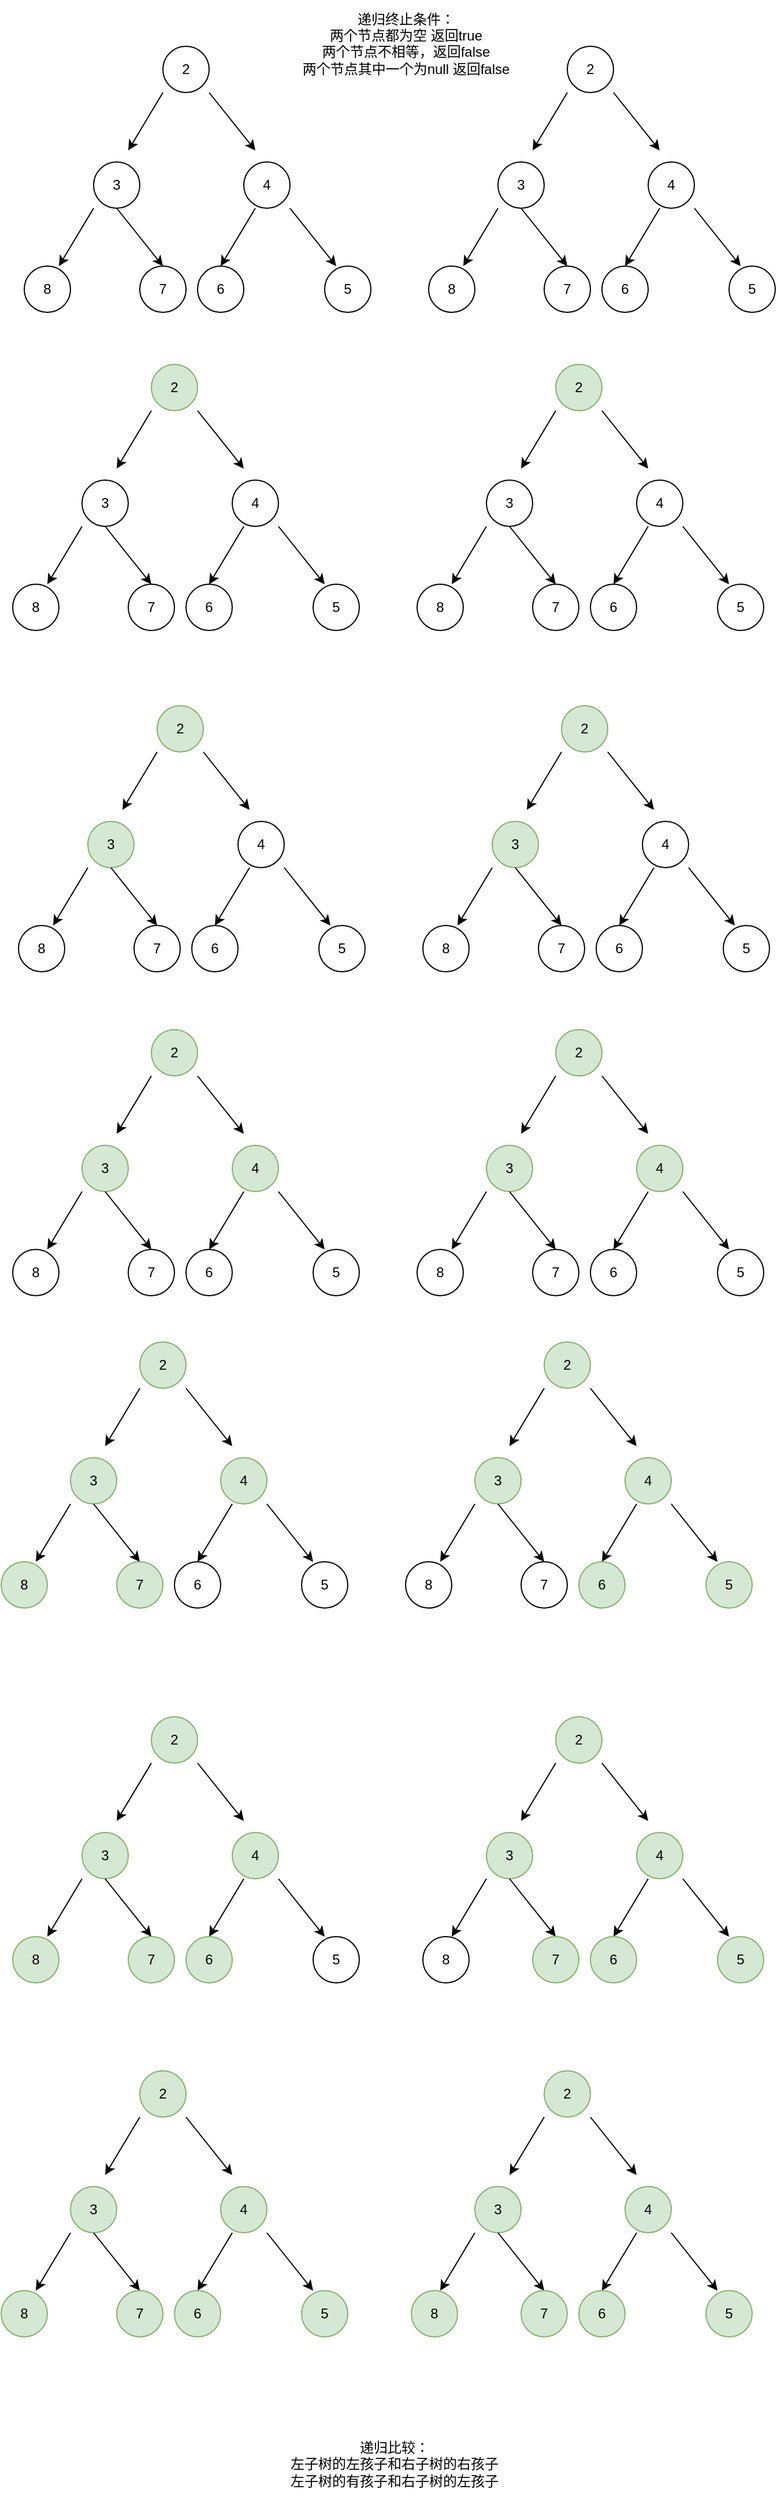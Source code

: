 <mxfile version="28.0.9">
  <diagram name="第 1 页" id="DvBqL60HD2wJzUJgZ8ju">
    <mxGraphModel dx="1426" dy="785" grid="1" gridSize="10" guides="1" tooltips="1" connect="1" arrows="1" fold="1" page="1" pageScale="1" pageWidth="827" pageHeight="1169" math="0" shadow="0">
      <root>
        <mxCell id="0" />
        <mxCell id="1" parent="0" />
        <mxCell id="a-yUPIUQInHSvUVOcxe_-1" value="2" style="ellipse;whiteSpace=wrap;html=1;aspect=fixed;" vertex="1" parent="1">
          <mxGeometry x="160" y="80" width="40" height="40" as="geometry" />
        </mxCell>
        <mxCell id="a-yUPIUQInHSvUVOcxe_-3" value="" style="endArrow=classic;html=1;rounded=0;" edge="1" parent="1">
          <mxGeometry width="50" height="50" relative="1" as="geometry">
            <mxPoint x="160" y="120" as="sourcePoint" />
            <mxPoint x="130" y="170" as="targetPoint" />
          </mxGeometry>
        </mxCell>
        <mxCell id="a-yUPIUQInHSvUVOcxe_-4" value="" style="endArrow=classic;html=1;rounded=0;" edge="1" parent="1">
          <mxGeometry width="50" height="50" relative="1" as="geometry">
            <mxPoint x="200" y="120" as="sourcePoint" />
            <mxPoint x="240" y="170" as="targetPoint" />
          </mxGeometry>
        </mxCell>
        <mxCell id="a-yUPIUQInHSvUVOcxe_-6" value="3" style="ellipse;whiteSpace=wrap;html=1;aspect=fixed;" vertex="1" parent="1">
          <mxGeometry x="100" y="180" width="40" height="40" as="geometry" />
        </mxCell>
        <mxCell id="a-yUPIUQInHSvUVOcxe_-7" value="4" style="ellipse;whiteSpace=wrap;html=1;aspect=fixed;" vertex="1" parent="1">
          <mxGeometry x="230" y="180" width="40" height="40" as="geometry" />
        </mxCell>
        <mxCell id="a-yUPIUQInHSvUVOcxe_-8" value="" style="endArrow=classic;html=1;rounded=0;" edge="1" parent="1">
          <mxGeometry width="50" height="50" relative="1" as="geometry">
            <mxPoint x="100" y="220" as="sourcePoint" />
            <mxPoint x="70" y="270" as="targetPoint" />
          </mxGeometry>
        </mxCell>
        <mxCell id="a-yUPIUQInHSvUVOcxe_-9" value="" style="endArrow=classic;html=1;rounded=0;" edge="1" parent="1">
          <mxGeometry width="50" height="50" relative="1" as="geometry">
            <mxPoint x="270" y="220" as="sourcePoint" />
            <mxPoint x="310" y="270" as="targetPoint" />
          </mxGeometry>
        </mxCell>
        <mxCell id="a-yUPIUQInHSvUVOcxe_-10" value="8" style="ellipse;whiteSpace=wrap;html=1;aspect=fixed;" vertex="1" parent="1">
          <mxGeometry x="40" y="270" width="40" height="40" as="geometry" />
        </mxCell>
        <mxCell id="a-yUPIUQInHSvUVOcxe_-11" value="5" style="ellipse;whiteSpace=wrap;html=1;aspect=fixed;" vertex="1" parent="1">
          <mxGeometry x="300" y="270" width="40" height="40" as="geometry" />
        </mxCell>
        <mxCell id="a-yUPIUQInHSvUVOcxe_-12" value="" style="endArrow=classic;html=1;rounded=0;" edge="1" parent="1">
          <mxGeometry width="50" height="50" relative="1" as="geometry">
            <mxPoint x="120" y="220" as="sourcePoint" />
            <mxPoint x="160" y="270" as="targetPoint" />
          </mxGeometry>
        </mxCell>
        <mxCell id="a-yUPIUQInHSvUVOcxe_-13" value="" style="endArrow=classic;html=1;rounded=0;" edge="1" parent="1">
          <mxGeometry width="50" height="50" relative="1" as="geometry">
            <mxPoint x="240" y="220" as="sourcePoint" />
            <mxPoint x="210" y="270" as="targetPoint" />
          </mxGeometry>
        </mxCell>
        <mxCell id="a-yUPIUQInHSvUVOcxe_-14" value="7" style="ellipse;whiteSpace=wrap;html=1;aspect=fixed;" vertex="1" parent="1">
          <mxGeometry x="140" y="270" width="40" height="40" as="geometry" />
        </mxCell>
        <mxCell id="a-yUPIUQInHSvUVOcxe_-15" value="6" style="ellipse;whiteSpace=wrap;html=1;aspect=fixed;" vertex="1" parent="1">
          <mxGeometry x="190" y="270" width="40" height="40" as="geometry" />
        </mxCell>
        <mxCell id="a-yUPIUQInHSvUVOcxe_-16" value="2" style="ellipse;whiteSpace=wrap;html=1;aspect=fixed;" vertex="1" parent="1">
          <mxGeometry x="510" y="80" width="40" height="40" as="geometry" />
        </mxCell>
        <mxCell id="a-yUPIUQInHSvUVOcxe_-17" value="" style="endArrow=classic;html=1;rounded=0;" edge="1" parent="1">
          <mxGeometry width="50" height="50" relative="1" as="geometry">
            <mxPoint x="510" y="120" as="sourcePoint" />
            <mxPoint x="480" y="170" as="targetPoint" />
          </mxGeometry>
        </mxCell>
        <mxCell id="a-yUPIUQInHSvUVOcxe_-18" value="" style="endArrow=classic;html=1;rounded=0;" edge="1" parent="1">
          <mxGeometry width="50" height="50" relative="1" as="geometry">
            <mxPoint x="550" y="120" as="sourcePoint" />
            <mxPoint x="590" y="170" as="targetPoint" />
          </mxGeometry>
        </mxCell>
        <mxCell id="a-yUPIUQInHSvUVOcxe_-19" value="3" style="ellipse;whiteSpace=wrap;html=1;aspect=fixed;" vertex="1" parent="1">
          <mxGeometry x="450" y="180" width="40" height="40" as="geometry" />
        </mxCell>
        <mxCell id="a-yUPIUQInHSvUVOcxe_-20" value="4" style="ellipse;whiteSpace=wrap;html=1;aspect=fixed;" vertex="1" parent="1">
          <mxGeometry x="580" y="180" width="40" height="40" as="geometry" />
        </mxCell>
        <mxCell id="a-yUPIUQInHSvUVOcxe_-21" value="" style="endArrow=classic;html=1;rounded=0;" edge="1" parent="1">
          <mxGeometry width="50" height="50" relative="1" as="geometry">
            <mxPoint x="450" y="220" as="sourcePoint" />
            <mxPoint x="420" y="270" as="targetPoint" />
          </mxGeometry>
        </mxCell>
        <mxCell id="a-yUPIUQInHSvUVOcxe_-22" value="" style="endArrow=classic;html=1;rounded=0;" edge="1" parent="1">
          <mxGeometry width="50" height="50" relative="1" as="geometry">
            <mxPoint x="620" y="220" as="sourcePoint" />
            <mxPoint x="660" y="270" as="targetPoint" />
          </mxGeometry>
        </mxCell>
        <mxCell id="a-yUPIUQInHSvUVOcxe_-23" value="8" style="ellipse;whiteSpace=wrap;html=1;aspect=fixed;" vertex="1" parent="1">
          <mxGeometry x="390" y="270" width="40" height="40" as="geometry" />
        </mxCell>
        <mxCell id="a-yUPIUQInHSvUVOcxe_-24" value="5" style="ellipse;whiteSpace=wrap;html=1;aspect=fixed;" vertex="1" parent="1">
          <mxGeometry x="650" y="270" width="40" height="40" as="geometry" />
        </mxCell>
        <mxCell id="a-yUPIUQInHSvUVOcxe_-25" value="" style="endArrow=classic;html=1;rounded=0;" edge="1" parent="1">
          <mxGeometry width="50" height="50" relative="1" as="geometry">
            <mxPoint x="470" y="220" as="sourcePoint" />
            <mxPoint x="510" y="270" as="targetPoint" />
          </mxGeometry>
        </mxCell>
        <mxCell id="a-yUPIUQInHSvUVOcxe_-26" value="" style="endArrow=classic;html=1;rounded=0;" edge="1" parent="1">
          <mxGeometry width="50" height="50" relative="1" as="geometry">
            <mxPoint x="590" y="220" as="sourcePoint" />
            <mxPoint x="560" y="270" as="targetPoint" />
          </mxGeometry>
        </mxCell>
        <mxCell id="a-yUPIUQInHSvUVOcxe_-27" value="7" style="ellipse;whiteSpace=wrap;html=1;aspect=fixed;" vertex="1" parent="1">
          <mxGeometry x="490" y="270" width="40" height="40" as="geometry" />
        </mxCell>
        <mxCell id="a-yUPIUQInHSvUVOcxe_-28" value="6" style="ellipse;whiteSpace=wrap;html=1;aspect=fixed;" vertex="1" parent="1">
          <mxGeometry x="540" y="270" width="40" height="40" as="geometry" />
        </mxCell>
        <mxCell id="a-yUPIUQInHSvUVOcxe_-30" value="递归终止条件：&lt;div&gt;两个节点都为空 返回true&lt;div&gt;两个节点不相等，返回false&lt;/div&gt;&lt;div&gt;两个节点其中一个为null 返回false&lt;/div&gt;&lt;div&gt;&lt;br&gt;&lt;/div&gt;&lt;/div&gt;" style="text;html=1;align=center;verticalAlign=middle;resizable=0;points=[];autosize=1;strokeColor=none;fillColor=none;" vertex="1" parent="1">
          <mxGeometry x="270" y="40" width="200" height="90" as="geometry" />
        </mxCell>
        <mxCell id="a-yUPIUQInHSvUVOcxe_-31" value="2" style="ellipse;whiteSpace=wrap;html=1;aspect=fixed;fillColor=#d5e8d4;strokeColor=#82b366;" vertex="1" parent="1">
          <mxGeometry x="150" y="355" width="40" height="40" as="geometry" />
        </mxCell>
        <mxCell id="a-yUPIUQInHSvUVOcxe_-32" value="" style="endArrow=classic;html=1;rounded=0;" edge="1" parent="1">
          <mxGeometry width="50" height="50" relative="1" as="geometry">
            <mxPoint x="150" y="395" as="sourcePoint" />
            <mxPoint x="120" y="445" as="targetPoint" />
          </mxGeometry>
        </mxCell>
        <mxCell id="a-yUPIUQInHSvUVOcxe_-33" value="" style="endArrow=classic;html=1;rounded=0;" edge="1" parent="1">
          <mxGeometry width="50" height="50" relative="1" as="geometry">
            <mxPoint x="190" y="395" as="sourcePoint" />
            <mxPoint x="230" y="445" as="targetPoint" />
          </mxGeometry>
        </mxCell>
        <mxCell id="a-yUPIUQInHSvUVOcxe_-34" value="3" style="ellipse;whiteSpace=wrap;html=1;aspect=fixed;" vertex="1" parent="1">
          <mxGeometry x="90" y="455" width="40" height="40" as="geometry" />
        </mxCell>
        <mxCell id="a-yUPIUQInHSvUVOcxe_-35" value="4" style="ellipse;whiteSpace=wrap;html=1;aspect=fixed;" vertex="1" parent="1">
          <mxGeometry x="220" y="455" width="40" height="40" as="geometry" />
        </mxCell>
        <mxCell id="a-yUPIUQInHSvUVOcxe_-36" value="" style="endArrow=classic;html=1;rounded=0;" edge="1" parent="1">
          <mxGeometry width="50" height="50" relative="1" as="geometry">
            <mxPoint x="90" y="495" as="sourcePoint" />
            <mxPoint x="60" y="545" as="targetPoint" />
          </mxGeometry>
        </mxCell>
        <mxCell id="a-yUPIUQInHSvUVOcxe_-37" value="" style="endArrow=classic;html=1;rounded=0;" edge="1" parent="1">
          <mxGeometry width="50" height="50" relative="1" as="geometry">
            <mxPoint x="260" y="495" as="sourcePoint" />
            <mxPoint x="300" y="545" as="targetPoint" />
          </mxGeometry>
        </mxCell>
        <mxCell id="a-yUPIUQInHSvUVOcxe_-38" value="8" style="ellipse;whiteSpace=wrap;html=1;aspect=fixed;" vertex="1" parent="1">
          <mxGeometry x="30" y="545" width="40" height="40" as="geometry" />
        </mxCell>
        <mxCell id="a-yUPIUQInHSvUVOcxe_-39" value="5" style="ellipse;whiteSpace=wrap;html=1;aspect=fixed;" vertex="1" parent="1">
          <mxGeometry x="290" y="545" width="40" height="40" as="geometry" />
        </mxCell>
        <mxCell id="a-yUPIUQInHSvUVOcxe_-40" value="" style="endArrow=classic;html=1;rounded=0;" edge="1" parent="1">
          <mxGeometry width="50" height="50" relative="1" as="geometry">
            <mxPoint x="110" y="495" as="sourcePoint" />
            <mxPoint x="150" y="545" as="targetPoint" />
          </mxGeometry>
        </mxCell>
        <mxCell id="a-yUPIUQInHSvUVOcxe_-41" value="" style="endArrow=classic;html=1;rounded=0;" edge="1" parent="1">
          <mxGeometry width="50" height="50" relative="1" as="geometry">
            <mxPoint x="230" y="495" as="sourcePoint" />
            <mxPoint x="200" y="545" as="targetPoint" />
          </mxGeometry>
        </mxCell>
        <mxCell id="a-yUPIUQInHSvUVOcxe_-42" value="7" style="ellipse;whiteSpace=wrap;html=1;aspect=fixed;" vertex="1" parent="1">
          <mxGeometry x="130" y="545" width="40" height="40" as="geometry" />
        </mxCell>
        <mxCell id="a-yUPIUQInHSvUVOcxe_-43" value="6" style="ellipse;whiteSpace=wrap;html=1;aspect=fixed;" vertex="1" parent="1">
          <mxGeometry x="180" y="545" width="40" height="40" as="geometry" />
        </mxCell>
        <mxCell id="a-yUPIUQInHSvUVOcxe_-44" value="2" style="ellipse;whiteSpace=wrap;html=1;aspect=fixed;fillColor=#d5e8d4;strokeColor=#82b366;" vertex="1" parent="1">
          <mxGeometry x="500" y="355" width="40" height="40" as="geometry" />
        </mxCell>
        <mxCell id="a-yUPIUQInHSvUVOcxe_-45" value="" style="endArrow=classic;html=1;rounded=0;" edge="1" parent="1">
          <mxGeometry width="50" height="50" relative="1" as="geometry">
            <mxPoint x="500" y="395" as="sourcePoint" />
            <mxPoint x="470" y="445" as="targetPoint" />
          </mxGeometry>
        </mxCell>
        <mxCell id="a-yUPIUQInHSvUVOcxe_-46" value="" style="endArrow=classic;html=1;rounded=0;" edge="1" parent="1">
          <mxGeometry width="50" height="50" relative="1" as="geometry">
            <mxPoint x="540" y="395" as="sourcePoint" />
            <mxPoint x="580" y="445" as="targetPoint" />
          </mxGeometry>
        </mxCell>
        <mxCell id="a-yUPIUQInHSvUVOcxe_-47" value="3" style="ellipse;whiteSpace=wrap;html=1;aspect=fixed;" vertex="1" parent="1">
          <mxGeometry x="440" y="455" width="40" height="40" as="geometry" />
        </mxCell>
        <mxCell id="a-yUPIUQInHSvUVOcxe_-48" value="4" style="ellipse;whiteSpace=wrap;html=1;aspect=fixed;" vertex="1" parent="1">
          <mxGeometry x="570" y="455" width="40" height="40" as="geometry" />
        </mxCell>
        <mxCell id="a-yUPIUQInHSvUVOcxe_-49" value="" style="endArrow=classic;html=1;rounded=0;" edge="1" parent="1">
          <mxGeometry width="50" height="50" relative="1" as="geometry">
            <mxPoint x="440" y="495" as="sourcePoint" />
            <mxPoint x="410" y="545" as="targetPoint" />
          </mxGeometry>
        </mxCell>
        <mxCell id="a-yUPIUQInHSvUVOcxe_-50" value="" style="endArrow=classic;html=1;rounded=0;" edge="1" parent="1">
          <mxGeometry width="50" height="50" relative="1" as="geometry">
            <mxPoint x="610" y="495" as="sourcePoint" />
            <mxPoint x="650" y="545" as="targetPoint" />
          </mxGeometry>
        </mxCell>
        <mxCell id="a-yUPIUQInHSvUVOcxe_-51" value="8" style="ellipse;whiteSpace=wrap;html=1;aspect=fixed;" vertex="1" parent="1">
          <mxGeometry x="380" y="545" width="40" height="40" as="geometry" />
        </mxCell>
        <mxCell id="a-yUPIUQInHSvUVOcxe_-52" value="5" style="ellipse;whiteSpace=wrap;html=1;aspect=fixed;" vertex="1" parent="1">
          <mxGeometry x="640" y="545" width="40" height="40" as="geometry" />
        </mxCell>
        <mxCell id="a-yUPIUQInHSvUVOcxe_-53" value="" style="endArrow=classic;html=1;rounded=0;" edge="1" parent="1">
          <mxGeometry width="50" height="50" relative="1" as="geometry">
            <mxPoint x="460" y="495" as="sourcePoint" />
            <mxPoint x="500" y="545" as="targetPoint" />
          </mxGeometry>
        </mxCell>
        <mxCell id="a-yUPIUQInHSvUVOcxe_-54" value="" style="endArrow=classic;html=1;rounded=0;" edge="1" parent="1">
          <mxGeometry width="50" height="50" relative="1" as="geometry">
            <mxPoint x="580" y="495" as="sourcePoint" />
            <mxPoint x="550" y="545" as="targetPoint" />
          </mxGeometry>
        </mxCell>
        <mxCell id="a-yUPIUQInHSvUVOcxe_-55" value="7" style="ellipse;whiteSpace=wrap;html=1;aspect=fixed;" vertex="1" parent="1">
          <mxGeometry x="480" y="545" width="40" height="40" as="geometry" />
        </mxCell>
        <mxCell id="a-yUPIUQInHSvUVOcxe_-56" value="6" style="ellipse;whiteSpace=wrap;html=1;aspect=fixed;" vertex="1" parent="1">
          <mxGeometry x="530" y="545" width="40" height="40" as="geometry" />
        </mxCell>
        <mxCell id="a-yUPIUQInHSvUVOcxe_-57" value="2" style="ellipse;whiteSpace=wrap;html=1;aspect=fixed;fillColor=#d5e8d4;strokeColor=#82b366;" vertex="1" parent="1">
          <mxGeometry x="155" y="650" width="40" height="40" as="geometry" />
        </mxCell>
        <mxCell id="a-yUPIUQInHSvUVOcxe_-58" value="" style="endArrow=classic;html=1;rounded=0;" edge="1" parent="1">
          <mxGeometry width="50" height="50" relative="1" as="geometry">
            <mxPoint x="155" y="690" as="sourcePoint" />
            <mxPoint x="125" y="740" as="targetPoint" />
          </mxGeometry>
        </mxCell>
        <mxCell id="a-yUPIUQInHSvUVOcxe_-59" value="" style="endArrow=classic;html=1;rounded=0;" edge="1" parent="1">
          <mxGeometry width="50" height="50" relative="1" as="geometry">
            <mxPoint x="195" y="690" as="sourcePoint" />
            <mxPoint x="235" y="740" as="targetPoint" />
          </mxGeometry>
        </mxCell>
        <mxCell id="a-yUPIUQInHSvUVOcxe_-60" value="3" style="ellipse;whiteSpace=wrap;html=1;aspect=fixed;fillColor=#d5e8d4;strokeColor=#82b366;" vertex="1" parent="1">
          <mxGeometry x="95" y="750" width="40" height="40" as="geometry" />
        </mxCell>
        <mxCell id="a-yUPIUQInHSvUVOcxe_-61" value="4" style="ellipse;whiteSpace=wrap;html=1;aspect=fixed;" vertex="1" parent="1">
          <mxGeometry x="225" y="750" width="40" height="40" as="geometry" />
        </mxCell>
        <mxCell id="a-yUPIUQInHSvUVOcxe_-62" value="" style="endArrow=classic;html=1;rounded=0;" edge="1" parent="1">
          <mxGeometry width="50" height="50" relative="1" as="geometry">
            <mxPoint x="95" y="790" as="sourcePoint" />
            <mxPoint x="65" y="840" as="targetPoint" />
          </mxGeometry>
        </mxCell>
        <mxCell id="a-yUPIUQInHSvUVOcxe_-63" value="" style="endArrow=classic;html=1;rounded=0;" edge="1" parent="1">
          <mxGeometry width="50" height="50" relative="1" as="geometry">
            <mxPoint x="265" y="790" as="sourcePoint" />
            <mxPoint x="305" y="840" as="targetPoint" />
          </mxGeometry>
        </mxCell>
        <mxCell id="a-yUPIUQInHSvUVOcxe_-64" value="8" style="ellipse;whiteSpace=wrap;html=1;aspect=fixed;" vertex="1" parent="1">
          <mxGeometry x="35" y="840" width="40" height="40" as="geometry" />
        </mxCell>
        <mxCell id="a-yUPIUQInHSvUVOcxe_-65" value="5" style="ellipse;whiteSpace=wrap;html=1;aspect=fixed;" vertex="1" parent="1">
          <mxGeometry x="295" y="840" width="40" height="40" as="geometry" />
        </mxCell>
        <mxCell id="a-yUPIUQInHSvUVOcxe_-66" value="" style="endArrow=classic;html=1;rounded=0;" edge="1" parent="1">
          <mxGeometry width="50" height="50" relative="1" as="geometry">
            <mxPoint x="115" y="790" as="sourcePoint" />
            <mxPoint x="155" y="840" as="targetPoint" />
          </mxGeometry>
        </mxCell>
        <mxCell id="a-yUPIUQInHSvUVOcxe_-67" value="" style="endArrow=classic;html=1;rounded=0;" edge="1" parent="1">
          <mxGeometry width="50" height="50" relative="1" as="geometry">
            <mxPoint x="235" y="790" as="sourcePoint" />
            <mxPoint x="205" y="840" as="targetPoint" />
          </mxGeometry>
        </mxCell>
        <mxCell id="a-yUPIUQInHSvUVOcxe_-68" value="7" style="ellipse;whiteSpace=wrap;html=1;aspect=fixed;" vertex="1" parent="1">
          <mxGeometry x="135" y="840" width="40" height="40" as="geometry" />
        </mxCell>
        <mxCell id="a-yUPIUQInHSvUVOcxe_-69" value="6" style="ellipse;whiteSpace=wrap;html=1;aspect=fixed;" vertex="1" parent="1">
          <mxGeometry x="185" y="840" width="40" height="40" as="geometry" />
        </mxCell>
        <mxCell id="a-yUPIUQInHSvUVOcxe_-70" value="2" style="ellipse;whiteSpace=wrap;html=1;aspect=fixed;fillColor=#d5e8d4;strokeColor=#82b366;" vertex="1" parent="1">
          <mxGeometry x="505" y="650" width="40" height="40" as="geometry" />
        </mxCell>
        <mxCell id="a-yUPIUQInHSvUVOcxe_-71" value="" style="endArrow=classic;html=1;rounded=0;" edge="1" parent="1">
          <mxGeometry width="50" height="50" relative="1" as="geometry">
            <mxPoint x="505" y="690" as="sourcePoint" />
            <mxPoint x="475" y="740" as="targetPoint" />
          </mxGeometry>
        </mxCell>
        <mxCell id="a-yUPIUQInHSvUVOcxe_-72" value="" style="endArrow=classic;html=1;rounded=0;" edge="1" parent="1">
          <mxGeometry width="50" height="50" relative="1" as="geometry">
            <mxPoint x="545" y="690" as="sourcePoint" />
            <mxPoint x="585" y="740" as="targetPoint" />
          </mxGeometry>
        </mxCell>
        <mxCell id="a-yUPIUQInHSvUVOcxe_-73" value="3" style="ellipse;whiteSpace=wrap;html=1;aspect=fixed;fillColor=#d5e8d4;strokeColor=#82b366;" vertex="1" parent="1">
          <mxGeometry x="445" y="750" width="40" height="40" as="geometry" />
        </mxCell>
        <mxCell id="a-yUPIUQInHSvUVOcxe_-74" value="4" style="ellipse;whiteSpace=wrap;html=1;aspect=fixed;" vertex="1" parent="1">
          <mxGeometry x="575" y="750" width="40" height="40" as="geometry" />
        </mxCell>
        <mxCell id="a-yUPIUQInHSvUVOcxe_-75" value="" style="endArrow=classic;html=1;rounded=0;" edge="1" parent="1">
          <mxGeometry width="50" height="50" relative="1" as="geometry">
            <mxPoint x="445" y="790" as="sourcePoint" />
            <mxPoint x="415" y="840" as="targetPoint" />
          </mxGeometry>
        </mxCell>
        <mxCell id="a-yUPIUQInHSvUVOcxe_-76" value="" style="endArrow=classic;html=1;rounded=0;" edge="1" parent="1">
          <mxGeometry width="50" height="50" relative="1" as="geometry">
            <mxPoint x="615" y="790" as="sourcePoint" />
            <mxPoint x="655" y="840" as="targetPoint" />
          </mxGeometry>
        </mxCell>
        <mxCell id="a-yUPIUQInHSvUVOcxe_-77" value="8" style="ellipse;whiteSpace=wrap;html=1;aspect=fixed;" vertex="1" parent="1">
          <mxGeometry x="385" y="840" width="40" height="40" as="geometry" />
        </mxCell>
        <mxCell id="a-yUPIUQInHSvUVOcxe_-78" value="5" style="ellipse;whiteSpace=wrap;html=1;aspect=fixed;" vertex="1" parent="1">
          <mxGeometry x="645" y="840" width="40" height="40" as="geometry" />
        </mxCell>
        <mxCell id="a-yUPIUQInHSvUVOcxe_-79" value="" style="endArrow=classic;html=1;rounded=0;" edge="1" parent="1">
          <mxGeometry width="50" height="50" relative="1" as="geometry">
            <mxPoint x="465" y="790" as="sourcePoint" />
            <mxPoint x="505" y="840" as="targetPoint" />
          </mxGeometry>
        </mxCell>
        <mxCell id="a-yUPIUQInHSvUVOcxe_-80" value="" style="endArrow=classic;html=1;rounded=0;" edge="1" parent="1">
          <mxGeometry width="50" height="50" relative="1" as="geometry">
            <mxPoint x="585" y="790" as="sourcePoint" />
            <mxPoint x="555" y="840" as="targetPoint" />
          </mxGeometry>
        </mxCell>
        <mxCell id="a-yUPIUQInHSvUVOcxe_-81" value="7" style="ellipse;whiteSpace=wrap;html=1;aspect=fixed;" vertex="1" parent="1">
          <mxGeometry x="485" y="840" width="40" height="40" as="geometry" />
        </mxCell>
        <mxCell id="a-yUPIUQInHSvUVOcxe_-82" value="6" style="ellipse;whiteSpace=wrap;html=1;aspect=fixed;" vertex="1" parent="1">
          <mxGeometry x="535" y="840" width="40" height="40" as="geometry" />
        </mxCell>
        <mxCell id="a-yUPIUQInHSvUVOcxe_-83" value="2" style="ellipse;whiteSpace=wrap;html=1;aspect=fixed;fillColor=#d5e8d4;strokeColor=#82b366;" vertex="1" parent="1">
          <mxGeometry x="150" y="930" width="40" height="40" as="geometry" />
        </mxCell>
        <mxCell id="a-yUPIUQInHSvUVOcxe_-84" value="" style="endArrow=classic;html=1;rounded=0;" edge="1" parent="1">
          <mxGeometry width="50" height="50" relative="1" as="geometry">
            <mxPoint x="150" y="970" as="sourcePoint" />
            <mxPoint x="120" y="1020" as="targetPoint" />
          </mxGeometry>
        </mxCell>
        <mxCell id="a-yUPIUQInHSvUVOcxe_-85" value="" style="endArrow=classic;html=1;rounded=0;" edge="1" parent="1">
          <mxGeometry width="50" height="50" relative="1" as="geometry">
            <mxPoint x="190" y="970" as="sourcePoint" />
            <mxPoint x="230" y="1020" as="targetPoint" />
          </mxGeometry>
        </mxCell>
        <mxCell id="a-yUPIUQInHSvUVOcxe_-86" value="3" style="ellipse;whiteSpace=wrap;html=1;aspect=fixed;fillColor=#d5e8d4;strokeColor=#82b366;" vertex="1" parent="1">
          <mxGeometry x="90" y="1030" width="40" height="40" as="geometry" />
        </mxCell>
        <mxCell id="a-yUPIUQInHSvUVOcxe_-87" value="4" style="ellipse;whiteSpace=wrap;html=1;aspect=fixed;fillColor=#d5e8d4;strokeColor=#82b366;" vertex="1" parent="1">
          <mxGeometry x="220" y="1030" width="40" height="40" as="geometry" />
        </mxCell>
        <mxCell id="a-yUPIUQInHSvUVOcxe_-88" value="" style="endArrow=classic;html=1;rounded=0;" edge="1" parent="1">
          <mxGeometry width="50" height="50" relative="1" as="geometry">
            <mxPoint x="90" y="1070" as="sourcePoint" />
            <mxPoint x="60" y="1120" as="targetPoint" />
          </mxGeometry>
        </mxCell>
        <mxCell id="a-yUPIUQInHSvUVOcxe_-89" value="" style="endArrow=classic;html=1;rounded=0;" edge="1" parent="1">
          <mxGeometry width="50" height="50" relative="1" as="geometry">
            <mxPoint x="260" y="1070" as="sourcePoint" />
            <mxPoint x="300" y="1120" as="targetPoint" />
          </mxGeometry>
        </mxCell>
        <mxCell id="a-yUPIUQInHSvUVOcxe_-90" value="8" style="ellipse;whiteSpace=wrap;html=1;aspect=fixed;" vertex="1" parent="1">
          <mxGeometry x="30" y="1120" width="40" height="40" as="geometry" />
        </mxCell>
        <mxCell id="a-yUPIUQInHSvUVOcxe_-91" value="5" style="ellipse;whiteSpace=wrap;html=1;aspect=fixed;" vertex="1" parent="1">
          <mxGeometry x="290" y="1120" width="40" height="40" as="geometry" />
        </mxCell>
        <mxCell id="a-yUPIUQInHSvUVOcxe_-92" value="" style="endArrow=classic;html=1;rounded=0;" edge="1" parent="1">
          <mxGeometry width="50" height="50" relative="1" as="geometry">
            <mxPoint x="110" y="1070" as="sourcePoint" />
            <mxPoint x="150" y="1120" as="targetPoint" />
          </mxGeometry>
        </mxCell>
        <mxCell id="a-yUPIUQInHSvUVOcxe_-93" value="" style="endArrow=classic;html=1;rounded=0;" edge="1" parent="1">
          <mxGeometry width="50" height="50" relative="1" as="geometry">
            <mxPoint x="230" y="1070" as="sourcePoint" />
            <mxPoint x="200" y="1120" as="targetPoint" />
          </mxGeometry>
        </mxCell>
        <mxCell id="a-yUPIUQInHSvUVOcxe_-94" value="7" style="ellipse;whiteSpace=wrap;html=1;aspect=fixed;" vertex="1" parent="1">
          <mxGeometry x="130" y="1120" width="40" height="40" as="geometry" />
        </mxCell>
        <mxCell id="a-yUPIUQInHSvUVOcxe_-95" value="6" style="ellipse;whiteSpace=wrap;html=1;aspect=fixed;" vertex="1" parent="1">
          <mxGeometry x="180" y="1120" width="40" height="40" as="geometry" />
        </mxCell>
        <mxCell id="a-yUPIUQInHSvUVOcxe_-96" value="2" style="ellipse;whiteSpace=wrap;html=1;aspect=fixed;fillColor=#d5e8d4;strokeColor=#82b366;" vertex="1" parent="1">
          <mxGeometry x="500" y="930" width="40" height="40" as="geometry" />
        </mxCell>
        <mxCell id="a-yUPIUQInHSvUVOcxe_-97" value="" style="endArrow=classic;html=1;rounded=0;" edge="1" parent="1">
          <mxGeometry width="50" height="50" relative="1" as="geometry">
            <mxPoint x="500" y="970" as="sourcePoint" />
            <mxPoint x="470" y="1020" as="targetPoint" />
          </mxGeometry>
        </mxCell>
        <mxCell id="a-yUPIUQInHSvUVOcxe_-98" value="" style="endArrow=classic;html=1;rounded=0;" edge="1" parent="1">
          <mxGeometry width="50" height="50" relative="1" as="geometry">
            <mxPoint x="540" y="970" as="sourcePoint" />
            <mxPoint x="580" y="1020" as="targetPoint" />
          </mxGeometry>
        </mxCell>
        <mxCell id="a-yUPIUQInHSvUVOcxe_-99" value="3" style="ellipse;whiteSpace=wrap;html=1;aspect=fixed;fillColor=#d5e8d4;strokeColor=#82b366;" vertex="1" parent="1">
          <mxGeometry x="440" y="1030" width="40" height="40" as="geometry" />
        </mxCell>
        <mxCell id="a-yUPIUQInHSvUVOcxe_-100" value="4" style="ellipse;whiteSpace=wrap;html=1;aspect=fixed;fillColor=#d5e8d4;strokeColor=#82b366;" vertex="1" parent="1">
          <mxGeometry x="570" y="1030" width="40" height="40" as="geometry" />
        </mxCell>
        <mxCell id="a-yUPIUQInHSvUVOcxe_-101" value="" style="endArrow=classic;html=1;rounded=0;" edge="1" parent="1">
          <mxGeometry width="50" height="50" relative="1" as="geometry">
            <mxPoint x="440" y="1070" as="sourcePoint" />
            <mxPoint x="410" y="1120" as="targetPoint" />
          </mxGeometry>
        </mxCell>
        <mxCell id="a-yUPIUQInHSvUVOcxe_-102" value="" style="endArrow=classic;html=1;rounded=0;" edge="1" parent="1">
          <mxGeometry width="50" height="50" relative="1" as="geometry">
            <mxPoint x="610" y="1070" as="sourcePoint" />
            <mxPoint x="650" y="1120" as="targetPoint" />
          </mxGeometry>
        </mxCell>
        <mxCell id="a-yUPIUQInHSvUVOcxe_-103" value="8" style="ellipse;whiteSpace=wrap;html=1;aspect=fixed;" vertex="1" parent="1">
          <mxGeometry x="380" y="1120" width="40" height="40" as="geometry" />
        </mxCell>
        <mxCell id="a-yUPIUQInHSvUVOcxe_-104" value="5" style="ellipse;whiteSpace=wrap;html=1;aspect=fixed;" vertex="1" parent="1">
          <mxGeometry x="640" y="1120" width="40" height="40" as="geometry" />
        </mxCell>
        <mxCell id="a-yUPIUQInHSvUVOcxe_-105" value="" style="endArrow=classic;html=1;rounded=0;" edge="1" parent="1">
          <mxGeometry width="50" height="50" relative="1" as="geometry">
            <mxPoint x="460" y="1070" as="sourcePoint" />
            <mxPoint x="500" y="1120" as="targetPoint" />
          </mxGeometry>
        </mxCell>
        <mxCell id="a-yUPIUQInHSvUVOcxe_-106" value="" style="endArrow=classic;html=1;rounded=0;" edge="1" parent="1">
          <mxGeometry width="50" height="50" relative="1" as="geometry">
            <mxPoint x="580" y="1070" as="sourcePoint" />
            <mxPoint x="550" y="1120" as="targetPoint" />
          </mxGeometry>
        </mxCell>
        <mxCell id="a-yUPIUQInHSvUVOcxe_-107" value="7" style="ellipse;whiteSpace=wrap;html=1;aspect=fixed;" vertex="1" parent="1">
          <mxGeometry x="480" y="1120" width="40" height="40" as="geometry" />
        </mxCell>
        <mxCell id="a-yUPIUQInHSvUVOcxe_-108" value="6" style="ellipse;whiteSpace=wrap;html=1;aspect=fixed;" vertex="1" parent="1">
          <mxGeometry x="530" y="1120" width="40" height="40" as="geometry" />
        </mxCell>
        <mxCell id="a-yUPIUQInHSvUVOcxe_-109" value="2" style="ellipse;whiteSpace=wrap;html=1;aspect=fixed;fillColor=#d5e8d4;strokeColor=#82b366;" vertex="1" parent="1">
          <mxGeometry x="140" y="1200" width="40" height="40" as="geometry" />
        </mxCell>
        <mxCell id="a-yUPIUQInHSvUVOcxe_-110" value="" style="endArrow=classic;html=1;rounded=0;" edge="1" parent="1">
          <mxGeometry width="50" height="50" relative="1" as="geometry">
            <mxPoint x="140" y="1240" as="sourcePoint" />
            <mxPoint x="110" y="1290" as="targetPoint" />
          </mxGeometry>
        </mxCell>
        <mxCell id="a-yUPIUQInHSvUVOcxe_-111" value="" style="endArrow=classic;html=1;rounded=0;" edge="1" parent="1">
          <mxGeometry width="50" height="50" relative="1" as="geometry">
            <mxPoint x="180" y="1240" as="sourcePoint" />
            <mxPoint x="220" y="1290" as="targetPoint" />
          </mxGeometry>
        </mxCell>
        <mxCell id="a-yUPIUQInHSvUVOcxe_-112" value="3" style="ellipse;whiteSpace=wrap;html=1;aspect=fixed;fillColor=#d5e8d4;strokeColor=#82b366;" vertex="1" parent="1">
          <mxGeometry x="80" y="1300" width="40" height="40" as="geometry" />
        </mxCell>
        <mxCell id="a-yUPIUQInHSvUVOcxe_-113" value="4" style="ellipse;whiteSpace=wrap;html=1;aspect=fixed;fillColor=#d5e8d4;strokeColor=#82b366;" vertex="1" parent="1">
          <mxGeometry x="210" y="1300" width="40" height="40" as="geometry" />
        </mxCell>
        <mxCell id="a-yUPIUQInHSvUVOcxe_-114" value="" style="endArrow=classic;html=1;rounded=0;" edge="1" parent="1">
          <mxGeometry width="50" height="50" relative="1" as="geometry">
            <mxPoint x="80" y="1340" as="sourcePoint" />
            <mxPoint x="50" y="1390" as="targetPoint" />
          </mxGeometry>
        </mxCell>
        <mxCell id="a-yUPIUQInHSvUVOcxe_-115" value="" style="endArrow=classic;html=1;rounded=0;" edge="1" parent="1">
          <mxGeometry width="50" height="50" relative="1" as="geometry">
            <mxPoint x="250" y="1340" as="sourcePoint" />
            <mxPoint x="290" y="1390" as="targetPoint" />
          </mxGeometry>
        </mxCell>
        <mxCell id="a-yUPIUQInHSvUVOcxe_-116" value="8" style="ellipse;whiteSpace=wrap;html=1;aspect=fixed;fillColor=#d5e8d4;strokeColor=#82b366;" vertex="1" parent="1">
          <mxGeometry x="20" y="1390" width="40" height="40" as="geometry" />
        </mxCell>
        <mxCell id="a-yUPIUQInHSvUVOcxe_-117" value="5" style="ellipse;whiteSpace=wrap;html=1;aspect=fixed;" vertex="1" parent="1">
          <mxGeometry x="280" y="1390" width="40" height="40" as="geometry" />
        </mxCell>
        <mxCell id="a-yUPIUQInHSvUVOcxe_-118" value="" style="endArrow=classic;html=1;rounded=0;" edge="1" parent="1">
          <mxGeometry width="50" height="50" relative="1" as="geometry">
            <mxPoint x="100" y="1340" as="sourcePoint" />
            <mxPoint x="140" y="1390" as="targetPoint" />
          </mxGeometry>
        </mxCell>
        <mxCell id="a-yUPIUQInHSvUVOcxe_-119" value="" style="endArrow=classic;html=1;rounded=0;" edge="1" parent="1">
          <mxGeometry width="50" height="50" relative="1" as="geometry">
            <mxPoint x="220" y="1340" as="sourcePoint" />
            <mxPoint x="190" y="1390" as="targetPoint" />
          </mxGeometry>
        </mxCell>
        <mxCell id="a-yUPIUQInHSvUVOcxe_-120" value="7" style="ellipse;whiteSpace=wrap;html=1;aspect=fixed;fillColor=#d5e8d4;strokeColor=#82b366;" vertex="1" parent="1">
          <mxGeometry x="120" y="1390" width="40" height="40" as="geometry" />
        </mxCell>
        <mxCell id="a-yUPIUQInHSvUVOcxe_-121" value="6" style="ellipse;whiteSpace=wrap;html=1;aspect=fixed;" vertex="1" parent="1">
          <mxGeometry x="170" y="1390" width="40" height="40" as="geometry" />
        </mxCell>
        <mxCell id="a-yUPIUQInHSvUVOcxe_-122" value="2" style="ellipse;whiteSpace=wrap;html=1;aspect=fixed;fillColor=#d5e8d4;strokeColor=#82b366;" vertex="1" parent="1">
          <mxGeometry x="490" y="1200" width="40" height="40" as="geometry" />
        </mxCell>
        <mxCell id="a-yUPIUQInHSvUVOcxe_-123" value="" style="endArrow=classic;html=1;rounded=0;" edge="1" parent="1">
          <mxGeometry width="50" height="50" relative="1" as="geometry">
            <mxPoint x="490" y="1240" as="sourcePoint" />
            <mxPoint x="460" y="1290" as="targetPoint" />
          </mxGeometry>
        </mxCell>
        <mxCell id="a-yUPIUQInHSvUVOcxe_-124" value="" style="endArrow=classic;html=1;rounded=0;" edge="1" parent="1">
          <mxGeometry width="50" height="50" relative="1" as="geometry">
            <mxPoint x="530" y="1240" as="sourcePoint" />
            <mxPoint x="570" y="1290" as="targetPoint" />
          </mxGeometry>
        </mxCell>
        <mxCell id="a-yUPIUQInHSvUVOcxe_-125" value="3" style="ellipse;whiteSpace=wrap;html=1;aspect=fixed;fillColor=#d5e8d4;strokeColor=#82b366;" vertex="1" parent="1">
          <mxGeometry x="430" y="1300" width="40" height="40" as="geometry" />
        </mxCell>
        <mxCell id="a-yUPIUQInHSvUVOcxe_-126" value="4" style="ellipse;whiteSpace=wrap;html=1;aspect=fixed;fillColor=#d5e8d4;strokeColor=#82b366;" vertex="1" parent="1">
          <mxGeometry x="560" y="1300" width="40" height="40" as="geometry" />
        </mxCell>
        <mxCell id="a-yUPIUQInHSvUVOcxe_-127" value="" style="endArrow=classic;html=1;rounded=0;" edge="1" parent="1">
          <mxGeometry width="50" height="50" relative="1" as="geometry">
            <mxPoint x="430" y="1340" as="sourcePoint" />
            <mxPoint x="400" y="1390" as="targetPoint" />
          </mxGeometry>
        </mxCell>
        <mxCell id="a-yUPIUQInHSvUVOcxe_-128" value="" style="endArrow=classic;html=1;rounded=0;" edge="1" parent="1">
          <mxGeometry width="50" height="50" relative="1" as="geometry">
            <mxPoint x="600" y="1340" as="sourcePoint" />
            <mxPoint x="640" y="1390" as="targetPoint" />
          </mxGeometry>
        </mxCell>
        <mxCell id="a-yUPIUQInHSvUVOcxe_-129" value="8" style="ellipse;whiteSpace=wrap;html=1;aspect=fixed;" vertex="1" parent="1">
          <mxGeometry x="370" y="1390" width="40" height="40" as="geometry" />
        </mxCell>
        <mxCell id="a-yUPIUQInHSvUVOcxe_-130" value="5" style="ellipse;whiteSpace=wrap;html=1;aspect=fixed;fillColor=#d5e8d4;strokeColor=#82b366;" vertex="1" parent="1">
          <mxGeometry x="630" y="1390" width="40" height="40" as="geometry" />
        </mxCell>
        <mxCell id="a-yUPIUQInHSvUVOcxe_-131" value="" style="endArrow=classic;html=1;rounded=0;" edge="1" parent="1">
          <mxGeometry width="50" height="50" relative="1" as="geometry">
            <mxPoint x="450" y="1340" as="sourcePoint" />
            <mxPoint x="490" y="1390" as="targetPoint" />
          </mxGeometry>
        </mxCell>
        <mxCell id="a-yUPIUQInHSvUVOcxe_-132" value="" style="endArrow=classic;html=1;rounded=0;" edge="1" parent="1">
          <mxGeometry width="50" height="50" relative="1" as="geometry">
            <mxPoint x="570" y="1340" as="sourcePoint" />
            <mxPoint x="540" y="1390" as="targetPoint" />
          </mxGeometry>
        </mxCell>
        <mxCell id="a-yUPIUQInHSvUVOcxe_-133" value="7" style="ellipse;whiteSpace=wrap;html=1;aspect=fixed;" vertex="1" parent="1">
          <mxGeometry x="470" y="1390" width="40" height="40" as="geometry" />
        </mxCell>
        <mxCell id="a-yUPIUQInHSvUVOcxe_-134" value="6" style="ellipse;whiteSpace=wrap;html=1;aspect=fixed;fillColor=#d5e8d4;strokeColor=#82b366;" vertex="1" parent="1">
          <mxGeometry x="520" y="1390" width="40" height="40" as="geometry" />
        </mxCell>
        <mxCell id="a-yUPIUQInHSvUVOcxe_-135" value="2" style="ellipse;whiteSpace=wrap;html=1;aspect=fixed;fillColor=#d5e8d4;strokeColor=#82b366;" vertex="1" parent="1">
          <mxGeometry x="150" y="1524" width="40" height="40" as="geometry" />
        </mxCell>
        <mxCell id="a-yUPIUQInHSvUVOcxe_-136" value="" style="endArrow=classic;html=1;rounded=0;" edge="1" parent="1">
          <mxGeometry width="50" height="50" relative="1" as="geometry">
            <mxPoint x="150" y="1564" as="sourcePoint" />
            <mxPoint x="120" y="1614" as="targetPoint" />
          </mxGeometry>
        </mxCell>
        <mxCell id="a-yUPIUQInHSvUVOcxe_-137" value="" style="endArrow=classic;html=1;rounded=0;" edge="1" parent="1">
          <mxGeometry width="50" height="50" relative="1" as="geometry">
            <mxPoint x="190" y="1564" as="sourcePoint" />
            <mxPoint x="230" y="1614" as="targetPoint" />
          </mxGeometry>
        </mxCell>
        <mxCell id="a-yUPIUQInHSvUVOcxe_-138" value="3" style="ellipse;whiteSpace=wrap;html=1;aspect=fixed;fillColor=#d5e8d4;strokeColor=#82b366;" vertex="1" parent="1">
          <mxGeometry x="90" y="1624" width="40" height="40" as="geometry" />
        </mxCell>
        <mxCell id="a-yUPIUQInHSvUVOcxe_-139" value="4" style="ellipse;whiteSpace=wrap;html=1;aspect=fixed;fillColor=#d5e8d4;strokeColor=#82b366;" vertex="1" parent="1">
          <mxGeometry x="220" y="1624" width="40" height="40" as="geometry" />
        </mxCell>
        <mxCell id="a-yUPIUQInHSvUVOcxe_-140" value="" style="endArrow=classic;html=1;rounded=0;" edge="1" parent="1">
          <mxGeometry width="50" height="50" relative="1" as="geometry">
            <mxPoint x="90" y="1664" as="sourcePoint" />
            <mxPoint x="60" y="1714" as="targetPoint" />
          </mxGeometry>
        </mxCell>
        <mxCell id="a-yUPIUQInHSvUVOcxe_-141" value="" style="endArrow=classic;html=1;rounded=0;" edge="1" parent="1">
          <mxGeometry width="50" height="50" relative="1" as="geometry">
            <mxPoint x="260" y="1664" as="sourcePoint" />
            <mxPoint x="300" y="1714" as="targetPoint" />
          </mxGeometry>
        </mxCell>
        <mxCell id="a-yUPIUQInHSvUVOcxe_-142" value="5" style="ellipse;whiteSpace=wrap;html=1;aspect=fixed;" vertex="1" parent="1">
          <mxGeometry x="290" y="1714" width="40" height="40" as="geometry" />
        </mxCell>
        <mxCell id="a-yUPIUQInHSvUVOcxe_-143" value="" style="endArrow=classic;html=1;rounded=0;" edge="1" parent="1">
          <mxGeometry width="50" height="50" relative="1" as="geometry">
            <mxPoint x="110" y="1664" as="sourcePoint" />
            <mxPoint x="150" y="1714" as="targetPoint" />
          </mxGeometry>
        </mxCell>
        <mxCell id="a-yUPIUQInHSvUVOcxe_-144" value="" style="endArrow=classic;html=1;rounded=0;" edge="1" parent="1">
          <mxGeometry width="50" height="50" relative="1" as="geometry">
            <mxPoint x="230" y="1664" as="sourcePoint" />
            <mxPoint x="200" y="1714" as="targetPoint" />
          </mxGeometry>
        </mxCell>
        <mxCell id="a-yUPIUQInHSvUVOcxe_-145" value="7" style="ellipse;whiteSpace=wrap;html=1;aspect=fixed;fillColor=#d5e8d4;strokeColor=#82b366;" vertex="1" parent="1">
          <mxGeometry x="130" y="1714" width="40" height="40" as="geometry" />
        </mxCell>
        <mxCell id="a-yUPIUQInHSvUVOcxe_-146" value="6" style="ellipse;whiteSpace=wrap;html=1;aspect=fixed;fillColor=#d5e8d4;strokeColor=#82b366;" vertex="1" parent="1">
          <mxGeometry x="180" y="1714" width="40" height="40" as="geometry" />
        </mxCell>
        <mxCell id="a-yUPIUQInHSvUVOcxe_-147" value="2" style="ellipse;whiteSpace=wrap;html=1;aspect=fixed;fillColor=#d5e8d4;strokeColor=#82b366;" vertex="1" parent="1">
          <mxGeometry x="500" y="1524" width="40" height="40" as="geometry" />
        </mxCell>
        <mxCell id="a-yUPIUQInHSvUVOcxe_-148" value="" style="endArrow=classic;html=1;rounded=0;" edge="1" parent="1">
          <mxGeometry width="50" height="50" relative="1" as="geometry">
            <mxPoint x="500" y="1564" as="sourcePoint" />
            <mxPoint x="470" y="1614" as="targetPoint" />
          </mxGeometry>
        </mxCell>
        <mxCell id="a-yUPIUQInHSvUVOcxe_-149" value="" style="endArrow=classic;html=1;rounded=0;" edge="1" parent="1">
          <mxGeometry width="50" height="50" relative="1" as="geometry">
            <mxPoint x="540" y="1564" as="sourcePoint" />
            <mxPoint x="580" y="1614" as="targetPoint" />
          </mxGeometry>
        </mxCell>
        <mxCell id="a-yUPIUQInHSvUVOcxe_-150" value="3" style="ellipse;whiteSpace=wrap;html=1;aspect=fixed;fillColor=#d5e8d4;strokeColor=#82b366;" vertex="1" parent="1">
          <mxGeometry x="440" y="1624" width="40" height="40" as="geometry" />
        </mxCell>
        <mxCell id="a-yUPIUQInHSvUVOcxe_-151" value="4" style="ellipse;whiteSpace=wrap;html=1;aspect=fixed;fillColor=#d5e8d4;strokeColor=#82b366;" vertex="1" parent="1">
          <mxGeometry x="570" y="1624" width="40" height="40" as="geometry" />
        </mxCell>
        <mxCell id="a-yUPIUQInHSvUVOcxe_-152" value="" style="endArrow=classic;html=1;rounded=0;" edge="1" parent="1">
          <mxGeometry width="50" height="50" relative="1" as="geometry">
            <mxPoint x="440" y="1664" as="sourcePoint" />
            <mxPoint x="410" y="1714" as="targetPoint" />
          </mxGeometry>
        </mxCell>
        <mxCell id="a-yUPIUQInHSvUVOcxe_-153" value="" style="endArrow=classic;html=1;rounded=0;" edge="1" parent="1">
          <mxGeometry width="50" height="50" relative="1" as="geometry">
            <mxPoint x="610" y="1664" as="sourcePoint" />
            <mxPoint x="650" y="1714" as="targetPoint" />
          </mxGeometry>
        </mxCell>
        <mxCell id="a-yUPIUQInHSvUVOcxe_-154" value="8" style="ellipse;whiteSpace=wrap;html=1;aspect=fixed;" vertex="1" parent="1">
          <mxGeometry x="385" y="1714" width="40" height="40" as="geometry" />
        </mxCell>
        <mxCell id="a-yUPIUQInHSvUVOcxe_-155" value="5" style="ellipse;whiteSpace=wrap;html=1;aspect=fixed;fillColor=#d5e8d4;strokeColor=#82b366;" vertex="1" parent="1">
          <mxGeometry x="640" y="1714" width="40" height="40" as="geometry" />
        </mxCell>
        <mxCell id="a-yUPIUQInHSvUVOcxe_-156" value="" style="endArrow=classic;html=1;rounded=0;" edge="1" parent="1">
          <mxGeometry width="50" height="50" relative="1" as="geometry">
            <mxPoint x="460" y="1664" as="sourcePoint" />
            <mxPoint x="500" y="1714" as="targetPoint" />
          </mxGeometry>
        </mxCell>
        <mxCell id="a-yUPIUQInHSvUVOcxe_-157" value="" style="endArrow=classic;html=1;rounded=0;" edge="1" parent="1">
          <mxGeometry width="50" height="50" relative="1" as="geometry">
            <mxPoint x="580" y="1664" as="sourcePoint" />
            <mxPoint x="550" y="1714" as="targetPoint" />
          </mxGeometry>
        </mxCell>
        <mxCell id="a-yUPIUQInHSvUVOcxe_-158" value="7" style="ellipse;whiteSpace=wrap;html=1;aspect=fixed;fillColor=#d5e8d4;strokeColor=#82b366;" vertex="1" parent="1">
          <mxGeometry x="480" y="1714" width="40" height="40" as="geometry" />
        </mxCell>
        <mxCell id="a-yUPIUQInHSvUVOcxe_-159" value="6" style="ellipse;whiteSpace=wrap;html=1;aspect=fixed;fillColor=#d5e8d4;strokeColor=#82b366;" vertex="1" parent="1">
          <mxGeometry x="530" y="1714" width="40" height="40" as="geometry" />
        </mxCell>
        <mxCell id="a-yUPIUQInHSvUVOcxe_-160" value="8" style="ellipse;whiteSpace=wrap;html=1;aspect=fixed;fillColor=#d5e8d4;strokeColor=#82b366;" vertex="1" parent="1">
          <mxGeometry x="30" y="1714" width="40" height="40" as="geometry" />
        </mxCell>
        <mxCell id="a-yUPIUQInHSvUVOcxe_-161" value="2" style="ellipse;whiteSpace=wrap;html=1;aspect=fixed;fillColor=#d5e8d4;strokeColor=#82b366;" vertex="1" parent="1">
          <mxGeometry x="140" y="1830" width="40" height="40" as="geometry" />
        </mxCell>
        <mxCell id="a-yUPIUQInHSvUVOcxe_-162" value="" style="endArrow=classic;html=1;rounded=0;" edge="1" parent="1">
          <mxGeometry width="50" height="50" relative="1" as="geometry">
            <mxPoint x="140" y="1870" as="sourcePoint" />
            <mxPoint x="110" y="1920" as="targetPoint" />
          </mxGeometry>
        </mxCell>
        <mxCell id="a-yUPIUQInHSvUVOcxe_-163" value="" style="endArrow=classic;html=1;rounded=0;" edge="1" parent="1">
          <mxGeometry width="50" height="50" relative="1" as="geometry">
            <mxPoint x="180" y="1870" as="sourcePoint" />
            <mxPoint x="220" y="1920" as="targetPoint" />
          </mxGeometry>
        </mxCell>
        <mxCell id="a-yUPIUQInHSvUVOcxe_-164" value="3" style="ellipse;whiteSpace=wrap;html=1;aspect=fixed;fillColor=#d5e8d4;strokeColor=#82b366;" vertex="1" parent="1">
          <mxGeometry x="80" y="1930" width="40" height="40" as="geometry" />
        </mxCell>
        <mxCell id="a-yUPIUQInHSvUVOcxe_-165" value="4" style="ellipse;whiteSpace=wrap;html=1;aspect=fixed;fillColor=#d5e8d4;strokeColor=#82b366;" vertex="1" parent="1">
          <mxGeometry x="210" y="1930" width="40" height="40" as="geometry" />
        </mxCell>
        <mxCell id="a-yUPIUQInHSvUVOcxe_-166" value="" style="endArrow=classic;html=1;rounded=0;" edge="1" parent="1">
          <mxGeometry width="50" height="50" relative="1" as="geometry">
            <mxPoint x="80" y="1970" as="sourcePoint" />
            <mxPoint x="50" y="2020" as="targetPoint" />
          </mxGeometry>
        </mxCell>
        <mxCell id="a-yUPIUQInHSvUVOcxe_-167" value="" style="endArrow=classic;html=1;rounded=0;" edge="1" parent="1">
          <mxGeometry width="50" height="50" relative="1" as="geometry">
            <mxPoint x="250" y="1970" as="sourcePoint" />
            <mxPoint x="290" y="2020" as="targetPoint" />
          </mxGeometry>
        </mxCell>
        <mxCell id="a-yUPIUQInHSvUVOcxe_-168" value="5" style="ellipse;whiteSpace=wrap;html=1;aspect=fixed;fillColor=#d5e8d4;strokeColor=#82b366;" vertex="1" parent="1">
          <mxGeometry x="280" y="2020" width="40" height="40" as="geometry" />
        </mxCell>
        <mxCell id="a-yUPIUQInHSvUVOcxe_-169" value="" style="endArrow=classic;html=1;rounded=0;" edge="1" parent="1">
          <mxGeometry width="50" height="50" relative="1" as="geometry">
            <mxPoint x="100" y="1970" as="sourcePoint" />
            <mxPoint x="140" y="2020" as="targetPoint" />
          </mxGeometry>
        </mxCell>
        <mxCell id="a-yUPIUQInHSvUVOcxe_-170" value="" style="endArrow=classic;html=1;rounded=0;" edge="1" parent="1">
          <mxGeometry width="50" height="50" relative="1" as="geometry">
            <mxPoint x="220" y="1970" as="sourcePoint" />
            <mxPoint x="190" y="2020" as="targetPoint" />
          </mxGeometry>
        </mxCell>
        <mxCell id="a-yUPIUQInHSvUVOcxe_-171" value="7" style="ellipse;whiteSpace=wrap;html=1;aspect=fixed;fillColor=#d5e8d4;strokeColor=#82b366;" vertex="1" parent="1">
          <mxGeometry x="120" y="2020" width="40" height="40" as="geometry" />
        </mxCell>
        <mxCell id="a-yUPIUQInHSvUVOcxe_-172" value="6" style="ellipse;whiteSpace=wrap;html=1;aspect=fixed;fillColor=#d5e8d4;strokeColor=#82b366;" vertex="1" parent="1">
          <mxGeometry x="170" y="2020" width="40" height="40" as="geometry" />
        </mxCell>
        <mxCell id="a-yUPIUQInHSvUVOcxe_-173" value="2" style="ellipse;whiteSpace=wrap;html=1;aspect=fixed;fillColor=#d5e8d4;strokeColor=#82b366;" vertex="1" parent="1">
          <mxGeometry x="490" y="1830" width="40" height="40" as="geometry" />
        </mxCell>
        <mxCell id="a-yUPIUQInHSvUVOcxe_-174" value="" style="endArrow=classic;html=1;rounded=0;" edge="1" parent="1">
          <mxGeometry width="50" height="50" relative="1" as="geometry">
            <mxPoint x="490" y="1870" as="sourcePoint" />
            <mxPoint x="460" y="1920" as="targetPoint" />
          </mxGeometry>
        </mxCell>
        <mxCell id="a-yUPIUQInHSvUVOcxe_-175" value="" style="endArrow=classic;html=1;rounded=0;" edge="1" parent="1">
          <mxGeometry width="50" height="50" relative="1" as="geometry">
            <mxPoint x="530" y="1870" as="sourcePoint" />
            <mxPoint x="570" y="1920" as="targetPoint" />
          </mxGeometry>
        </mxCell>
        <mxCell id="a-yUPIUQInHSvUVOcxe_-176" value="3" style="ellipse;whiteSpace=wrap;html=1;aspect=fixed;fillColor=#d5e8d4;strokeColor=#82b366;" vertex="1" parent="1">
          <mxGeometry x="430" y="1930" width="40" height="40" as="geometry" />
        </mxCell>
        <mxCell id="a-yUPIUQInHSvUVOcxe_-177" value="4" style="ellipse;whiteSpace=wrap;html=1;aspect=fixed;fillColor=#d5e8d4;strokeColor=#82b366;" vertex="1" parent="1">
          <mxGeometry x="560" y="1930" width="40" height="40" as="geometry" />
        </mxCell>
        <mxCell id="a-yUPIUQInHSvUVOcxe_-178" value="" style="endArrow=classic;html=1;rounded=0;" edge="1" parent="1">
          <mxGeometry width="50" height="50" relative="1" as="geometry">
            <mxPoint x="430" y="1970" as="sourcePoint" />
            <mxPoint x="400" y="2020" as="targetPoint" />
          </mxGeometry>
        </mxCell>
        <mxCell id="a-yUPIUQInHSvUVOcxe_-179" value="" style="endArrow=classic;html=1;rounded=0;" edge="1" parent="1">
          <mxGeometry width="50" height="50" relative="1" as="geometry">
            <mxPoint x="600" y="1970" as="sourcePoint" />
            <mxPoint x="640" y="2020" as="targetPoint" />
          </mxGeometry>
        </mxCell>
        <mxCell id="a-yUPIUQInHSvUVOcxe_-180" value="8" style="ellipse;whiteSpace=wrap;html=1;aspect=fixed;fillColor=#d5e8d4;strokeColor=#82b366;" vertex="1" parent="1">
          <mxGeometry x="375" y="2020" width="40" height="40" as="geometry" />
        </mxCell>
        <mxCell id="a-yUPIUQInHSvUVOcxe_-181" value="5" style="ellipse;whiteSpace=wrap;html=1;aspect=fixed;fillColor=#d5e8d4;strokeColor=#82b366;" vertex="1" parent="1">
          <mxGeometry x="630" y="2020" width="40" height="40" as="geometry" />
        </mxCell>
        <mxCell id="a-yUPIUQInHSvUVOcxe_-182" value="" style="endArrow=classic;html=1;rounded=0;" edge="1" parent="1">
          <mxGeometry width="50" height="50" relative="1" as="geometry">
            <mxPoint x="450" y="1970" as="sourcePoint" />
            <mxPoint x="490" y="2020" as="targetPoint" />
          </mxGeometry>
        </mxCell>
        <mxCell id="a-yUPIUQInHSvUVOcxe_-183" value="" style="endArrow=classic;html=1;rounded=0;" edge="1" parent="1">
          <mxGeometry width="50" height="50" relative="1" as="geometry">
            <mxPoint x="570" y="1970" as="sourcePoint" />
            <mxPoint x="540" y="2020" as="targetPoint" />
          </mxGeometry>
        </mxCell>
        <mxCell id="a-yUPIUQInHSvUVOcxe_-184" value="7" style="ellipse;whiteSpace=wrap;html=1;aspect=fixed;fillColor=#d5e8d4;strokeColor=#82b366;" vertex="1" parent="1">
          <mxGeometry x="470" y="2020" width="40" height="40" as="geometry" />
        </mxCell>
        <mxCell id="a-yUPIUQInHSvUVOcxe_-185" value="6" style="ellipse;whiteSpace=wrap;html=1;aspect=fixed;fillColor=#d5e8d4;strokeColor=#82b366;" vertex="1" parent="1">
          <mxGeometry x="520" y="2020" width="40" height="40" as="geometry" />
        </mxCell>
        <mxCell id="a-yUPIUQInHSvUVOcxe_-186" value="8" style="ellipse;whiteSpace=wrap;html=1;aspect=fixed;fillColor=#d5e8d4;strokeColor=#82b366;" vertex="1" parent="1">
          <mxGeometry x="20" y="2020" width="40" height="40" as="geometry" />
        </mxCell>
        <mxCell id="a-yUPIUQInHSvUVOcxe_-187" value="递归比较：&lt;div&gt;左子树的左孩子和右子树的右孩子&lt;/div&gt;&lt;div&gt;左子树的有孩子和右子树的左孩子&lt;/div&gt;" style="text;html=1;align=center;verticalAlign=middle;resizable=0;points=[];autosize=1;strokeColor=none;fillColor=none;" vertex="1" parent="1">
          <mxGeometry x="260" y="2140" width="200" height="60" as="geometry" />
        </mxCell>
      </root>
    </mxGraphModel>
  </diagram>
</mxfile>
